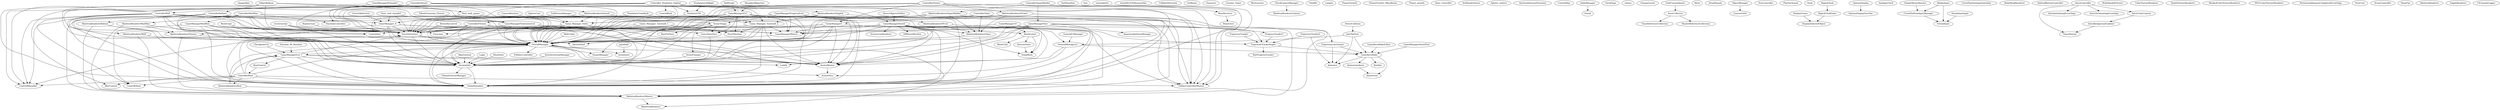 digraph  {
	changeSkin;
	RepIncrease -> VarsToInterface [key=lol];
VarsToInterface -> SessionInfo [key=lol];
VarsToInterface -> OverallManager [key=lol];
VarsToInterface -> DataToSend [key=lol];
RestScript -> VarsToInterface [key=lol];
RestScript -> SessionInfo [key=lol];
SessionInfo -> GlobalVariables [key=lol];
SessionInfo -> UltimateSceneManager [key=lol];
SetPlaneSize;
SkeletonRendererMailMan -> OverallManager [key=lol];
SkeletonRendererMailMan -> SkeletonRendererFlexion [key=lol];
SkeletonRendererMailMan -> SkeletonRendererMaster [key=lol];
OverallManager -> SessionInfo [key=lol];
OverallManager -> GlobalVariables [key=lol];
OverallManager -> GameManagerEx2_1 [key=lol];
OverallManager -> Instantiate [key=lol];
OverallManager -> AvatarData [key=lol];
OverallManager -> IGameManager [key=lol];
OverallManager -> IOrbbecController [key=lol];
OverallManager -> ISkeletonRenderer [key=lol];
SkeletonRendererFlexion -> OverallManager [key=lol];
SkeletonRendererFlexion -> SkeletonRendererMaster [key=lol];
SkeletonRendererMaster -> ISkeletonRenderer [key=lol];
SkeletonRendererPEval -> OverallManager [key=lol];
SkeletonRendererPEval -> SkeletonRendererMaster [key=lol];
SkeletonRendererPEval -> SkeletonRendererGlass [key=lol];
SkeletonRendererGlass -> OverallManager [key=lol];
SkeletonRendererGlass -> SkeletonRendererMaster [key=lol];
SkeletonRendererSuperMarket -> OverallManager [key=lol];
SkeletonRendererSuperMarket -> SkeletonRendererMaster [key=lol];
SkeletonRendererSuperMarket -> SkeletonRendererGlass [key=lol];
SkeletonRendererSuperMarket -> Game_Manager_Vidro [key=lol];
Game_Manager_Vidro -> VarsToInterface [key=lol];
Game_Manager_Vidro -> SessionInfo [key=lol];
Game_Manager_Vidro -> OverallManager [key=lol];
Game_Manager_Vidro -> GlobalVariables [key=lol];
Game_Manager_Vidro -> AvatarMaster [key=lol];
SkipTutorial -> SessionInfo [key=lol];
Test;
testrtidelrte;
testsDELETEifyouseethis;
ColliderDetection;
ControllerMailMan -> ParabolaController [key=lol];
ControllerMailMan -> VarsToInterface [key=lol];
ControllerMailMan -> SessionInfo [key=lol];
ControllerMailMan -> SkeletonRendererMailMan [key=lol];
ControllerMailMan -> OverallManager [key=lol];
ControllerMailMan -> GameManagerMailMan [key=lol];
ControllerMailMan -> GlobalVariables [key=lol];
ControllerMailMan -> OrbbecControllerMaster [key=lol];
GameManagerMailMan -> VarsToInterface [key=lol];
GameManagerMailMan -> SessionInfo [key=lol];
GameManagerMailMan -> OverallManager [key=lol];
GameManagerMailMan -> GlobalVariables [key=lol];
GameManagerMailMan -> ControlElbow [key=lol];
GameManagerMailMan -> AvatarMaster [key=lol];
GameManagerMailMan -> GameManagerMaster [key=lol];
ControllerSuperMarket -> OverallManager [key=lol];
ControllerSuperMarket -> SkeletonRendererSuperMarket [key=lol];
ControllerSuperMarket -> GlobalVariables [key=lol];
ControllerSuperMarket -> OrbbecControllerMaster [key=lol];
ControllerSuperMarket -> GameManagerSaw [key=lol];
GameManagerSaw -> VarsToInterface [key=lol];
GameManagerSaw -> SessionInfo [key=lol];
GameManagerSaw -> OverallManager [key=lol];
GameManagerSaw -> GlobalVariables [key=lol];
GameManagerSaw -> AvatarMaster [key=lol];
GameManagerSaw -> GameManagerMaster [key=lol];
GameManagerSaw -> SupermarketItemManager [key=lol];
GameManagerSaw -> ProgressTracker3 [key=lol];
GameManagerSaw -> TrajectoryTrackerSuper [key=lol];
ControllerSword -> ParabolaController [key=lol];
ControllerSword -> VarsToInterface [key=lol];
ControllerSword -> SessionInfo [key=lol];
ControllerSword -> OverallManager [key=lol];
ControllerSword -> GlobalVariables [key=lol];
ControllerSword -> OrbbecControllerMaster [key=lol];
ControllerSword -> SkeletonRendererSword [key=lol];
ControllerSword -> GameManagerSword [key=lol];
SkeletonRendererSword -> OverallManager [key=lol];
SkeletonRendererSword -> SkeletonRendererMaster [key=lol];
SkeletonRendererSword -> SkeletonRendererGlass [key=lol];
SkeletonRendererSword -> Game_Manager_Vidro [key=lol];
GameManagerSword -> VarsToInterface [key=lol];
GameManagerSword -> SessionInfo [key=lol];
GameManagerSword -> OverallManager [key=lol];
GameManagerSword -> GlobalVariables [key=lol];
GameManagerSword -> AvatarMaster [key=lol];
GameManagerSword -> GameManagerMaster [key=lol];
GameManagerSword -> TrajectoryTrackerSuper [key=lol];
GameManagerSword -> MeshCutter [key=lol];
GameManagerSword -> TempMesh [key=lol];
GameManagerSword -> ScreenLineRenderer [key=lol];
GameManagerSword -> DiffStateMachine [key=lol];
GameManagerSword -> TrajectoryLineGenner [key=lol];
DetectCollision -> JoinTheDots [key=lol];
JoinTheDots -> GeneralManagerv2 [key=lol];
JoinTheDots -> GameRecnMake [key=lol];
JoinTheDots -> Animater [key=lol];
EndScreenManager -> VarsToInterface [key=lol];
EndScreenManager -> SceneThings [key=lol];
SceneThings -> VarsToInterface [key=lol];
SceneThings -> SessionInfo [key=lol];
SceneThings -> BackToPlans [key=lol];
SceneThings -> Coms2Interface [key=lol];
SceneThings -> DataToSend [key=lol];
SceneThings -> Exercises [key=lol];
SceneThings -> SceneChanger [key=lol];
AvatarMaster -> OverallManager [key=lol];
AvatarMaster -> AvatarData [key=lol];
GameManagerMaster -> IGameManager [key=lol];
GameManagerProgressEval -> VarsToInterface [key=lol];
GameManagerProgressEval -> SessionInfo [key=lol];
GameManagerProgressEval -> OverallManager [key=lol];
GameManagerProgressEval -> SkeletonRendererPEval [key=lol];
GameManagerProgressEval -> GlobalVariables [key=lol];
GameManagerProgressEval -> SceneThings [key=lol];
GameManagerProgressEval -> AvatarMaster [key=lol];
GameManagerProgressEval -> GameManagerMaster [key=lol];
ProgressTracker3 -> TrajectoryTrackerSuper [key=lol];
TrajectoryTrackerSuper -> BarProgressTracker [key=lol];
TrajectoryTrackerSuper -> GameRecnMake [key=lol];
GeneralUIManager -> GeneralManagerv2 [key=lol];
GeneralManagerv2 -> AvatarMaster [key=lol];
GeneralManagerv2 -> AvatarData [key=lol];
GeneralManagerv2 -> GameRecnMake [key=lol];
GetBones;
Character;
Coms2Interface -> SessionInfo [key=lol];
Login -> SessionInfo [key=lol];
receivescript -> VarsToInterface [key=lol];
receivescript -> SessionInfo [key=lol];
receivescript -> Exercises [key=lol];
SceneChanger -> SessionInfo [key=lol];
GameManager10 -> AvatarMaster [key=lol];
GameManager10 -> GameManagerMaster [key=lol];
GameManager10 -> GeneralManagerv2 [key=lol];
GameManager10 -> MeshCutter [key=lol];
GameManager10 -> TempMesh [key=lol];
MeshCutter -> TempMesh [key=lol];
MeshCutter -> Intersections [key=lol];
MeshCutter -> MeshUtils [key=lol];
GameManager5 -> VarsToInterface [key=lol];
GameManager5 -> SessionInfo [key=lol];
GameManager5 -> OverallManager [key=lol];
GameManager5 -> GlobalVariables [key=lol];
GameManager5 -> AvatarMaster [key=lol];
GameManager5 -> GameManagerMaster [key=lol];
GameManager5 -> Coms2Interface [key=lol];
GameManager5 -> LookAt [key=lol];
GameManager9Chambel -> VarsToInterface [key=lol];
GameManager9Chambel -> OverallManager [key=lol];
GameManager9Chambel -> Next_wall_spawn [key=lol];
GameManager9Chambel -> ControllerWall [key=lol];
Next_wall_spawn -> OverallManager [key=lol];
Next_wall_spawn -> GameManager_9 [key=lol];
ControllerWall -> VarsToInterface [key=lol];
ControllerWall -> OverallManager [key=lol];
ControllerWall -> GlobalVariables [key=lol];
ControllerWall -> OrbbecControllerMaster [key=lol];
ControllerWall -> ControlElbow [key=lol];
ControllerWall -> GameManager_9 [key=lol];
ControllerWall -> ControlArm [key=lol];
ControllerWall -> ControllShoulder [key=lol];
ControllerWall -> SkeletonRendererWall [key=lol];
GameManagerEx1 -> VarsToInterface [key=lol];
GameManagerEx1 -> SessionInfo [key=lol];
GameManagerEx1 -> OverallManager [key=lol];
GameManagerEx1 -> GlobalVariables [key=lol];
GameManagerEx1 -> AvatarMaster [key=lol];
GameManagerEx1 -> GameManagerMaster [key=lol];
GameManagerEx1 -> Coms2Interface [key=lol];
GameManagerEx1 -> ControllerFlexion [key=lol];
GameManagerEx1 -> StateMachine [key=lol];
ControllerFlexion -> VarsToInterface [key=lol];
ControllerFlexion -> OverallManager [key=lol];
ControllerFlexion -> SkeletonRendererFlexion [key=lol];
ControllerFlexion -> GlobalVariables [key=lol];
ControllerFlexion -> OrbbecControllerMaster [key=lol];
ControllerFlexion -> ControlArm [key=lol];
ControllerFlexion -> ControllShoulder [key=lol];
GameManagerEx2_1 -> VarsToInterface [key=lol];
GameManagerEx2_1 -> SessionInfo [key=lol];
GameManagerEx2_1 -> GlobalVariables [key=lol];
GameManagerEx2_1 -> AvatarMaster [key=lol];
GameManagerEx2_1 -> LookAt [key=lol];
GameManagerEx2_1 -> BoatControl [key=lol];
BoatControl -> ControllerBoat [key=lol];
GameManagerFlexExtensCot -> VarsToInterface [key=lol];
GameManagerFlexExtensCot -> SessionInfo [key=lol];
GameManagerFlexExtensCot -> OverallManager [key=lol];
GameManagerFlexExtensCot -> GlobalVariables [key=lol];
GameManagerFlexExtensCot -> AvatarMaster [key=lol];
GameManagerFlexExtensCot -> GameManagerMaster [key=lol];
GameManagerFlexExtensCot -> Coms2Interface [key=lol];
GameManager_9 -> VarsToInterface [key=lol];
GameManager_9 -> SessionInfo [key=lol];
GameManager_9 -> OverallManager [key=lol];
GameManager_9 -> GlobalVariables [key=lol];
GameManager_9 -> AvatarMaster [key=lol];
GameManager_9 -> GameManagerMaster [key=lol];
Game_Manager_Tutorial4_1 -> VarsToInterface [key=lol];
Game_Manager_Tutorial4_1 -> OverallManager [key=lol];
Game_Manager_Tutorial4_1 -> StateMachine [key=lol];
Game_Manager_Tutorial4_2 -> VarsToInterface [key=lol];
Game_Manager_Tutorial4_2 -> SessionInfo [key=lol];
Game_Manager_Tutorial4_2 -> OverallManager [key=lol];
Game_Manager_Tutorial4_2 -> GlobalVariables [key=lol];
Game_Manager_Tutorial4_2 -> AvatarMaster [key=lol];
Game_Manager_Tutorial4_2 -> GameManagerMaster [key=lol];
Game_Manager_Tutorial4_2 -> StateMachine [key=lol];
Circular_Timer;
BallScript -> OverallManager [key=lol];
BallScript -> GameManagerEx1 [key=lol];
ControllerBoat -> VarsToInterface [key=lol];
ControllerBoat -> OverallManager [key=lol];
ControllerBoat -> GlobalVariables [key=lol];
ControllerBoat -> OrbbecControllerMaster [key=lol];
ControllerBoat -> ControlElbow [key=lol];
ControllerBoat -> GameManagerEx2_1 [key=lol];
ControllerBoat -> ControllShoulder [key=lol];
ControllerBoat -> BlurControl [key=lol];
ControllerBoat -> SkeletonRendererBoat [key=lol];
BtnExercise;
ButterflyControl -> VarsToInterface [key=lol];
ButterflyControl -> OverallManager [key=lol];
CameraRotation -> Game_Manager_Vidro [key=lol];
CheckCameraManager -> SkeletonRendererCamera [key=lol];
CheckpointCol -> GameManagerEx2_1 [key=lol];
ClickMe;
congela;
Controller_Pendulars_Sagital -> VarsToInterface [key=lol];
Controller_Pendulars_Sagital -> OverallManager [key=lol];
Controller_Pendulars_Sagital -> GlobalVariables [key=lol];
Controller_Pendulars_Sagital -> OrbbecControllerMaster [key=lol];
Controller_Pendulars_Sagital -> Game_Manager_Tutorial4_2 [key=lol];
Controller_Pendulars_Sagital -> PendulumTilt [key=lol];
Controller_Pendulars_Sagital -> ControlArm [key=lol];
Controller_Pendulars_Sagital -> ControlBack [key=lol];
Controller_Pendulars_Sagital -> ControllShoulder [key=lol];
Controller_Pendulars_Sagital -> SkeletonRendererSagital [key=lol];
Controller_Pendulars_Sagital -> BlurControl [key=lol];
PendulumTilt -> VarsToInterface [key=lol];
PendulumTilt -> OverallManager [key=lol];
PendulumTilt -> Game_Manager_Tutorial4_2 [key=lol];
SkeletonRendererSagital -> OverallManager [key=lol];
SkeletonRendererSagital -> SkeletonRendererMaster [key=lol];
SkeletonRendererSagital -> Game_Manager_Tutorial4_2 [key=lol];
FlowerGrowth;
FlowerGrowth_Objcollision;
Flower_growth;
Hose_Controller;
InflateBalloon -> VarsToInterface [key=lol];
InflateBalloon -> SessionInfo [key=lol];
InflateBalloon -> OverallManager [key=lol];
InflateBalloon -> GameManagerFlexExtensCot [key=lol];
InflateBalloon -> ControllerBalloon [key=lol];
ControllerBalloon -> VarsToInterface [key=lol];
ControllerBalloon -> OverallManager [key=lol];
ControllerBalloon -> GlobalVariables [key=lol];
ControllerBalloon -> OrbbecControllerMaster [key=lol];
ControllerBalloon -> GameManagerFlexExtensCot [key=lol];
ControllerBalloon -> ControlArm [key=lol];
ControllerBalloon -> ControllShoulder [key=lol];
ControllerBalloon -> SkeletonRendererBalloon [key=lol];
Next_wall_chambel -> VarsToInterface [key=lol];
Next_wall_chambel -> OverallManager [key=lol];
Next_wall_chambel -> GameManager_9 [key=lol];
paintball -> Instantiate [key=lol];
SetRenderQueue;
ShowNote -> SessionInfo [key=lol];
SphereCast -> Game_Manager_Vidro [key=lol];
Sphere_emitter;
WallColide -> OverallManager [key=lol];
AssistedAnteriorElevation;
ControlHips;
ElbowExtension_Flexion -> GameManagerFlexExtensCot [key=lol];
Forearm_90_Rotation -> GameManagerEx2_1 [key=lol];
LateralAbduction -> GameManager_9 [key=lol];
PendularsFrontBack -> VarsToInterface [key=lol];
PendularsFrontBack -> OverallManager [key=lol];
PendularsFrontBack -> Game_Manager_Tutorial4_2 [key=lol];
PendularsLeftRight -> PendulumTilt [key=lol];
ShoulderAbduction -> GameManagerEx1 [key=lol];
AudioManager -> Sound [key=lol];
InterfaceSceneManager -> SessionInfo [key=lol];
SkeletonRendererBoat -> OverallManager [key=lol];
SkeletonRendererBoat -> SkeletonRendererMaster [key=lol];
SkeletonRendererBoat -> GameManagerEx2_1 [key=lol];
BoneReceiver -> BoneGiver [key=lol];
CheckTags;
colisao;
SkeletonRendererBalloon -> OverallManager [key=lol];
SkeletonRendererBalloon -> SkeletonRendererFlexion [key=lol];
SkeletonRendererBalloon -> SkeletonRendererMaster [key=lol];
ControllerFlower -> VarsToInterface [key=lol];
ControllerFlower -> OverallManager [key=lol];
ControllerFlower -> GlobalVariables [key=lol];
ControllerFlower -> OrbbecControllerMaster [key=lol];
ControllerFlower -> GameManager5 [key=lol];
ControllerFlower -> ControllShoulder [key=lol];
ControllerFlower -> BoneReceiver [key=lol];
ControllerFlower -> SkeletonRendererFlower [key=lol];
SkeletonRendererFlower -> OverallManager [key=lol];
SkeletonRendererFlower -> SkeletonRendererMaster [key=lol];
SkeletonRendererFlower -> SkeletonRendererGlass [key=lol];
SkeletonRendererFlower -> GameManager5 [key=lol];
SkeletonRendererWall -> OverallManager [key=lol];
SkeletonRendererWall -> SkeletonRendererMaster [key=lol];
ChangeLevels;
ControllerGlass -> OverallManager [key=lol];
ControllerGlass -> SkeletonRendererGlass [key=lol];
ControllerGlass -> Game_Manager_Vidro [key=lol];
ControllerGlass -> GlobalVariables [key=lol];
ControllerGlass -> OrbbecControllerMaster [key=lol];
AssetCollector -> ClassReferenceCollection [key=lol];
AssetCollector -> ShaderReferenceCollection [key=lol];
FindUnusedAssets -> AssetCollector [key=lol];
DetectObjectsToSlice -> GameManagerSword [key=lol];
Move;
DrawBounds;
TrajectoryLineGenner -> GameRecnMake [key=lol];
TrajectoryLineGenner -> Animater [key=lol];
GameManagerSwordTest -> GameRecnMake [key=lol];
GameRecnMake -> Animercise [key=lol];
GameRecnMake -> AnimerciseAsset [key=lol];
GameRecnMake -> Animater [key=lol];
GameRecnMake -> Bonifier [key=lol];
ObjectManager -> CameraOrbit [key=lol];
Intersections -> TempMesh [key=lol];
TestController;
AnimerciseAsset -> Animercise [key=lol];
GameRecnMakeEditor -> GameRecnMake [key=lol];
TrajectoryTracker -> TrajectoryTrackerSuper [key=lol];
TrajectoryTracker2 -> TrajectoryTrackerSuper [key=lol];
TrajectoryTracker2 -> Animater [key=lol];
PlaySecSound;
Clock;
DisplayFrame -> DisplaySelectedObject [key=lol];
OptionsDisplay -> OptionsDisplaySaveVar [key=lol];
AnalogicClock;
DigitalClock -> DigitalClockValue [key=lol];
DigitalClockValue -> DisplaySelectedObject [key=lol];
CrossPlatformInputManager -> VirtualInput [key=lol];
MobileInput -> CrossPlatformInputManager [key=lol];
MobileInput -> VirtualInput [key=lol];
StandaloneInput -> VirtualInput [key=lol];
CrossPlatformInputInitialize;
SimpleMouseRotator -> CrossPlatformInputManager [key=lol];
BodyMaskRenderer;
AndroidButtonController;
AstraBackgroundUpdater -> TimerHistory [key=lol];
AstraController -> TimerHistory [key=lol];
AstraController -> AstraInitializingEventArgs [key=lol];
AstraController -> AstraTerminatingEventArgs [key=lol];
AstraController -> AstraUnityContext [key=lol];
AstraUnityContext -> AstraBackgroundUpdater [key=lol];
BodyMaskHitTester;
ColorTextureRenderer;
DepthTextureRenderer;
MaskedColorTextureRenderer;
NV21ColorTextureRenderer;
PermissionRequestCompletedEventArgs;
PoseUser;
SceneController;
ShowFps;
SkeletonRenderer;
ToggleRenderer;
UIConsoleLogger;
}
